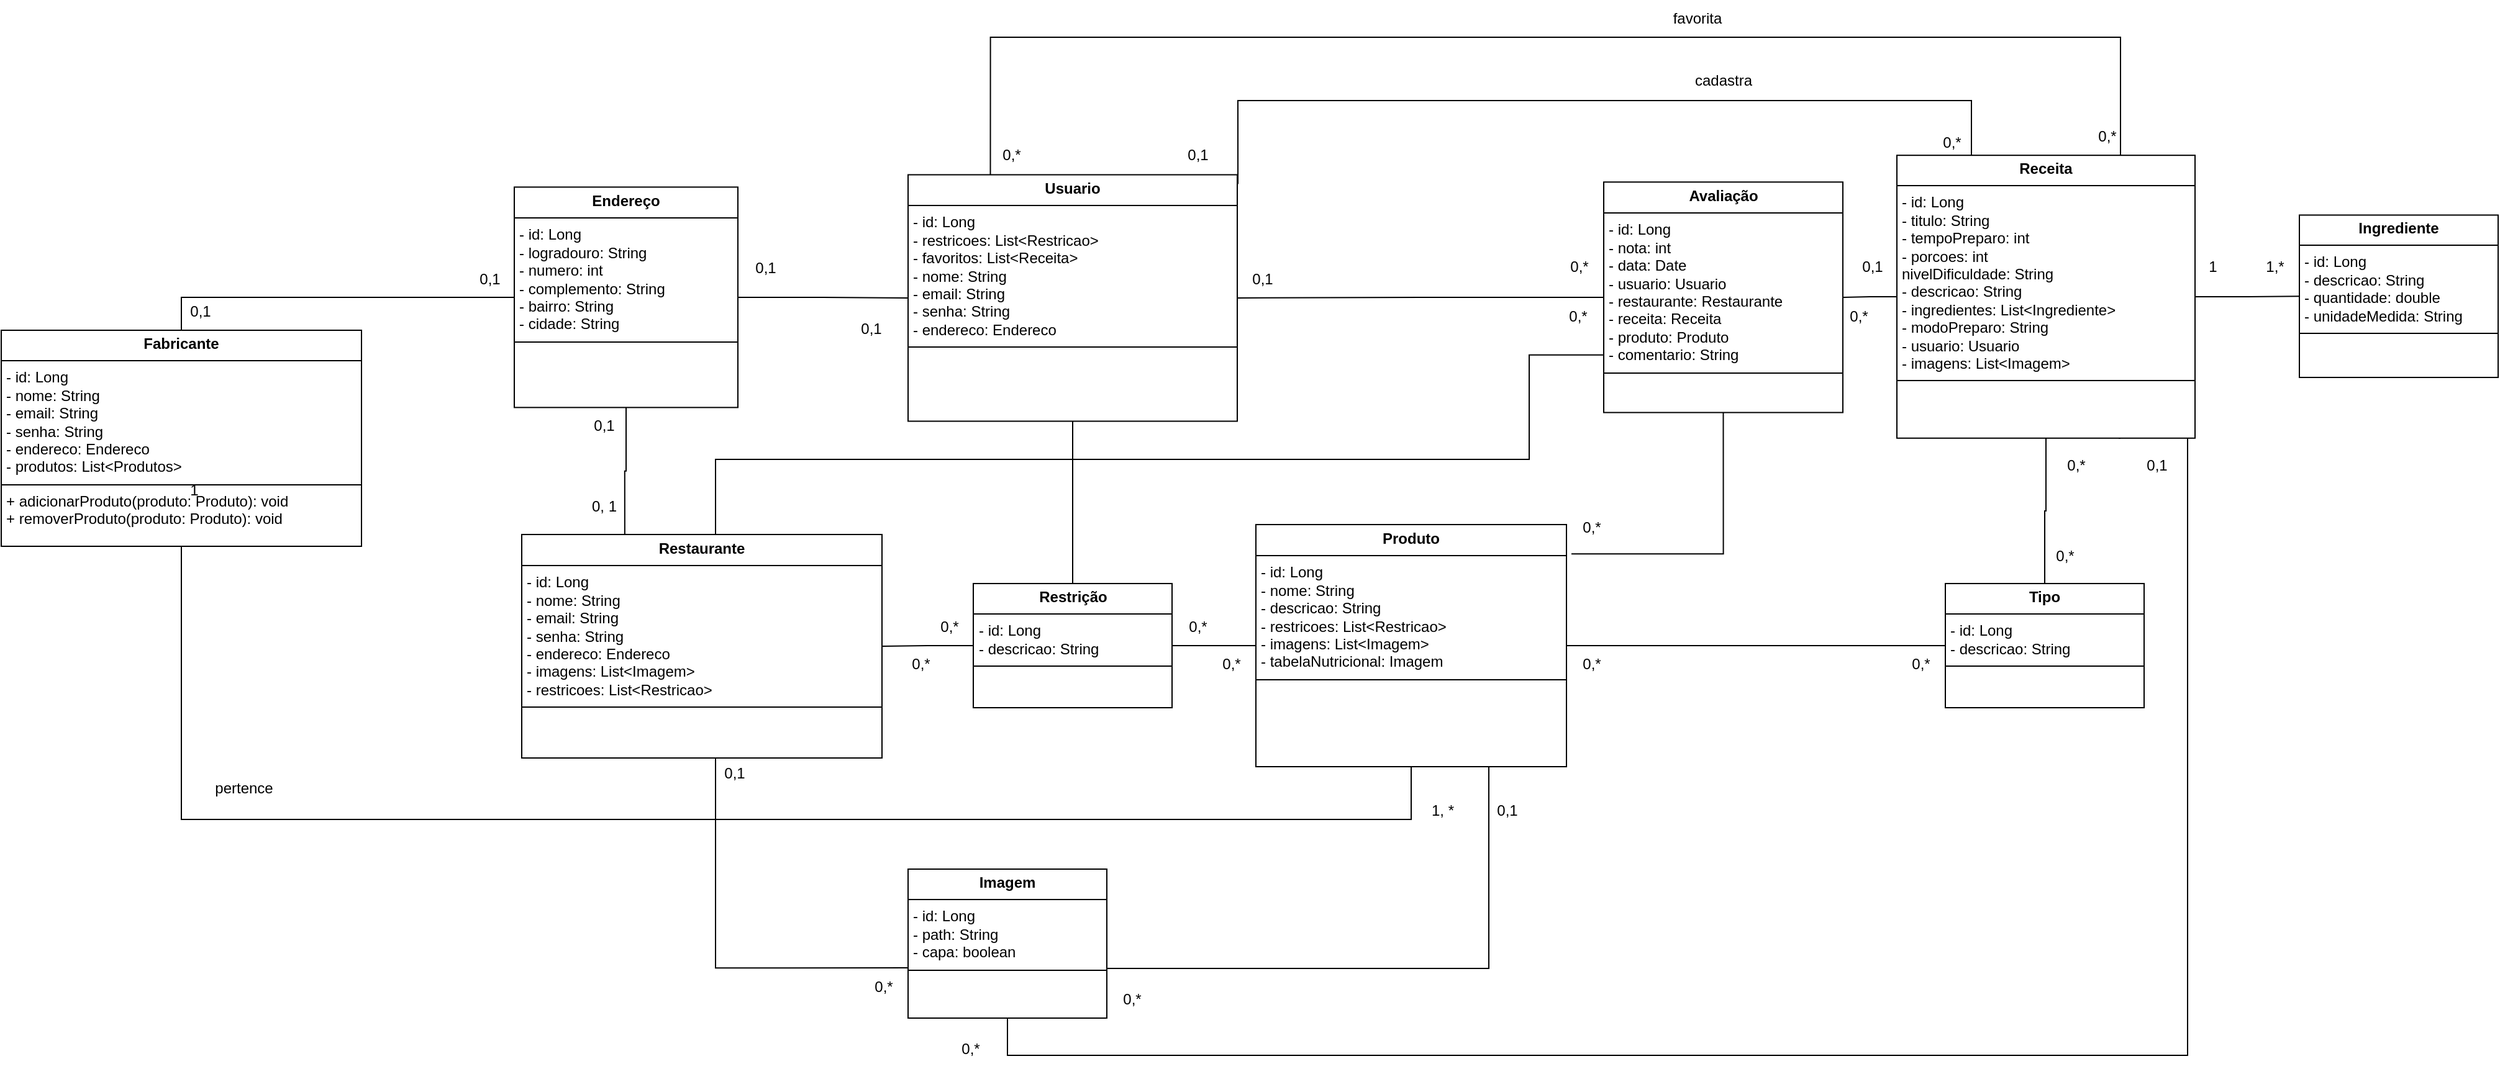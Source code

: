 <mxfile version="26.2.14">
  <diagram name="Page-1" id="fm4V-U-T63j1mZ8rU97S">
    <mxGraphModel grid="1" page="1" gridSize="10" guides="1" tooltips="1" connect="1" arrows="1" fold="1" pageScale="1" pageWidth="827" pageHeight="1169" math="0" shadow="0">
      <root>
        <mxCell id="0" />
        <mxCell id="1" parent="0" />
        <mxCell id="nEOgjZOk1AkombSiTWOI-1" style="edgeStyle=orthogonalEdgeStyle;rounded=0;orthogonalLoop=1;jettySize=auto;html=1;exitX=0.5;exitY=0;exitDx=0;exitDy=0;entryX=0;entryY=0.75;entryDx=0;entryDy=0;endArrow=none;startFill=0;" edge="1" parent="1" source="nEOgjZOk1AkombSiTWOI-2" target="nEOgjZOk1AkombSiTWOI-23">
          <mxGeometry relative="1" as="geometry">
            <Array as="points">
              <mxPoint x="175" y="380" />
              <mxPoint x="830" y="380" />
              <mxPoint x="830" y="296" />
            </Array>
          </mxGeometry>
        </mxCell>
        <mxCell id="71DjqfGW_mVGEjH5xwHn-4" style="edgeStyle=orthogonalEdgeStyle;rounded=0;orthogonalLoop=1;jettySize=auto;html=1;exitX=0.5;exitY=1;exitDx=0;exitDy=0;entryX=0.011;entryY=0.663;entryDx=0;entryDy=0;entryPerimeter=0;endArrow=none;startFill=0;" edge="1" parent="1" source="nEOgjZOk1AkombSiTWOI-2" target="71DjqfGW_mVGEjH5xwHn-1">
          <mxGeometry relative="1" as="geometry">
            <Array as="points">
              <mxPoint x="175" y="790" />
            </Array>
          </mxGeometry>
        </mxCell>
        <mxCell id="nEOgjZOk1AkombSiTWOI-2" value="&lt;p style=&quot;margin:0px;margin-top:4px;text-align:center;&quot;&gt;&lt;b&gt;Restaurante&lt;/b&gt;&lt;/p&gt;&lt;hr size=&quot;1&quot; style=&quot;border-style:solid;&quot;&gt;&lt;p style=&quot;margin:0px;margin-left:4px;&quot;&gt;- id: Long&lt;/p&gt;&lt;p style=&quot;margin: 0px 0px 0px 4px;&quot;&gt;- nome: String&lt;/p&gt;&lt;p style=&quot;margin: 0px 0px 0px 4px;&quot;&gt;- email: String&lt;/p&gt;&lt;p style=&quot;margin: 0px 0px 0px 4px;&quot;&gt;- senha: String&lt;br&gt;&lt;/p&gt;&lt;p style=&quot;margin: 0px 0px 0px 4px;&quot;&gt;- endereco: Endereco&lt;/p&gt;&lt;p style=&quot;margin:0px;margin-left:4px;&quot;&gt;- imagens: List&amp;lt;Imagem&amp;gt;&lt;/p&gt;&lt;p style=&quot;margin:0px;margin-left:4px;&quot;&gt;- restricoes: List&amp;lt;Restricao&amp;gt;&lt;/p&gt;&lt;hr size=&quot;1&quot; style=&quot;border-style:solid;&quot;&gt;&lt;div&gt;&lt;br&gt;&lt;/div&gt;" style="verticalAlign=top;align=left;overflow=fill;html=1;whiteSpace=wrap;" vertex="1" parent="1">
          <mxGeometry x="19" y="440.5" width="290" height="180" as="geometry" />
        </mxCell>
        <mxCell id="nEOgjZOk1AkombSiTWOI-4" style="edgeStyle=orthogonalEdgeStyle;rounded=0;orthogonalLoop=1;jettySize=auto;html=1;exitX=1.016;exitY=0.121;exitDx=0;exitDy=0;entryX=0.5;entryY=1;entryDx=0;entryDy=0;endArrow=none;startFill=0;exitPerimeter=0;" edge="1" parent="1" source="nEOgjZOk1AkombSiTWOI-5" target="nEOgjZOk1AkombSiTWOI-23">
          <mxGeometry relative="1" as="geometry" />
        </mxCell>
        <mxCell id="71DjqfGW_mVGEjH5xwHn-3" style="edgeStyle=orthogonalEdgeStyle;rounded=0;orthogonalLoop=1;jettySize=auto;html=1;exitX=0.75;exitY=1;exitDx=0;exitDy=0;entryX=1.002;entryY=0.667;entryDx=0;entryDy=0;endArrow=none;startFill=0;entryPerimeter=0;" edge="1" parent="1" source="nEOgjZOk1AkombSiTWOI-5" target="71DjqfGW_mVGEjH5xwHn-1">
          <mxGeometry relative="1" as="geometry" />
        </mxCell>
        <mxCell id="nEOgjZOk1AkombSiTWOI-5" value="&lt;p style=&quot;margin:0px;margin-top:4px;text-align:center;&quot;&gt;&lt;b&gt;Produto&lt;/b&gt;&lt;/p&gt;&lt;hr size=&quot;1&quot; style=&quot;border-style:solid;&quot;&gt;&lt;p style=&quot;margin:0px;margin-left:4px;&quot;&gt;- id: Long&lt;/p&gt;&lt;p style=&quot;margin:0px;margin-left:4px;&quot;&gt;- nome: String&lt;/p&gt;&lt;p style=&quot;margin:0px;margin-left:4px;&quot;&gt;- descricao: String&lt;/p&gt;&lt;p style=&quot;margin:0px;margin-left:4px;&quot;&gt;- restricoes: List&amp;lt;Restricao&amp;gt;&lt;/p&gt;&lt;p style=&quot;margin:0px;margin-left:4px;&quot;&gt;- imagens: List&amp;lt;Imagem&amp;gt;&lt;/p&gt;&lt;p style=&quot;margin:0px;margin-left:4px;&quot;&gt;- tabelaNutricional: Imagem&lt;/p&gt;&lt;hr size=&quot;1&quot; style=&quot;border-style:solid;&quot;&gt;" style="verticalAlign=top;align=left;overflow=fill;html=1;whiteSpace=wrap;" vertex="1" parent="1">
          <mxGeometry x="610" y="432.5" width="250" height="195" as="geometry" />
        </mxCell>
        <mxCell id="nEOgjZOk1AkombSiTWOI-7" style="edgeStyle=orthogonalEdgeStyle;rounded=0;orthogonalLoop=1;jettySize=auto;html=1;exitX=0.5;exitY=1;exitDx=0;exitDy=0;entryX=0.5;entryY=1;entryDx=0;entryDy=0;endArrow=none;startFill=0;" edge="1" parent="1" source="nEOgjZOk1AkombSiTWOI-8" target="nEOgjZOk1AkombSiTWOI-5">
          <mxGeometry relative="1" as="geometry">
            <Array as="points">
              <mxPoint x="-255" y="670" />
              <mxPoint x="735" y="670" />
            </Array>
          </mxGeometry>
        </mxCell>
        <mxCell id="nEOgjZOk1AkombSiTWOI-8" value="&lt;p style=&quot;margin:0px;margin-top:4px;text-align:center;&quot;&gt;&lt;b&gt;Fabricante&lt;/b&gt;&lt;/p&gt;&lt;hr size=&quot;1&quot; style=&quot;border-style:solid;&quot;&gt;&lt;p style=&quot;margin:0px;margin-left:4px;&quot;&gt;- id: Long&lt;/p&gt;&lt;p style=&quot;margin: 0px 0px 0px 4px;&quot;&gt;- nome: String&lt;/p&gt;&lt;p style=&quot;margin: 0px 0px 0px 4px;&quot;&gt;- email: String&lt;/p&gt;&lt;p style=&quot;margin: 0px 0px 0px 4px;&quot;&gt;- senha: String&lt;br&gt;&lt;/p&gt;&lt;p style=&quot;margin: 0px 0px 0px 4px;&quot;&gt;- endereco: Endereco&lt;/p&gt;&lt;p style=&quot;margin:0px;margin-left:4px;&quot;&gt;&lt;span style=&quot;background-color: transparent; color: light-dark(rgb(0, 0, 0), rgb(255, 255, 255));&quot;&gt;- produtos: List&amp;lt;Produtos&amp;gt;&lt;/span&gt;&lt;/p&gt;&lt;p style=&quot;margin:0px;margin-left:4px;&quot;&gt;&lt;/p&gt;&lt;hr size=&quot;1&quot; style=&quot;border-style:solid;&quot;&gt;&lt;p style=&quot;margin: 0px 0px 0px 4px; padding-bottom: 0px;&quot;&gt;+ adicionarProduto(produto: Produto): void&lt;br&gt;+ removerProduto(produto: Produto): void&lt;/p&gt;&lt;p style=&quot;margin: 0px 0px 0px 4px; padding-bottom: 0px;&quot;&gt;&lt;br&gt;&lt;/p&gt;" style="verticalAlign=top;align=left;overflow=fill;html=1;whiteSpace=wrap;" vertex="1" parent="1">
          <mxGeometry x="-400" y="276" width="290" height="174" as="geometry" />
        </mxCell>
        <mxCell id="nEOgjZOk1AkombSiTWOI-9" style="edgeStyle=orthogonalEdgeStyle;rounded=0;orthogonalLoop=1;jettySize=auto;html=1;exitX=0.5;exitY=1;exitDx=0;exitDy=0;strokeColor=default;curved=0;endArrow=none;startFill=0;shadow=0;flowAnimation=0;" edge="1" parent="1" source="nEOgjZOk1AkombSiTWOI-11" target="nEOgjZOk1AkombSiTWOI-18">
          <mxGeometry relative="1" as="geometry" />
        </mxCell>
        <mxCell id="nEOgjZOk1AkombSiTWOI-10" style="edgeStyle=orthogonalEdgeStyle;rounded=0;orthogonalLoop=1;jettySize=auto;html=1;exitX=0.25;exitY=0;exitDx=0;exitDy=0;entryX=0.75;entryY=0;entryDx=0;entryDy=0;endArrow=none;startFill=0;" edge="1" parent="1" source="nEOgjZOk1AkombSiTWOI-11" target="nEOgjZOk1AkombSiTWOI-15">
          <mxGeometry relative="1" as="geometry">
            <Array as="points">
              <mxPoint x="630" y="40" />
              <mxPoint x="1280" y="40" />
            </Array>
          </mxGeometry>
        </mxCell>
        <mxCell id="nEOgjZOk1AkombSiTWOI-11" value="&lt;p style=&quot;margin:0px;margin-top:4px;text-align:center;&quot;&gt;&lt;b&gt;Usuario&lt;/b&gt;&lt;/p&gt;&lt;hr size=&quot;1&quot; style=&quot;border-style:solid;&quot;&gt;&lt;p style=&quot;margin:0px;margin-left:4px;&quot;&gt;- id: Long&lt;/p&gt;&lt;p style=&quot;margin:0px;margin-left:4px;&quot;&gt;- restricoes: List&amp;lt;Restricao&amp;gt;&lt;/p&gt;&lt;p style=&quot;margin:0px;margin-left:4px;&quot;&gt;- favoritos: List&amp;lt;Receita&amp;gt;&lt;/p&gt;&lt;p style=&quot;margin: 0px 0px 0px 4px;&quot;&gt;- nome: String&lt;/p&gt;&lt;p style=&quot;margin: 0px 0px 0px 4px;&quot;&gt;- email: String&lt;/p&gt;&lt;p style=&quot;margin: 0px 0px 0px 4px;&quot;&gt;- senha: String&lt;br&gt;&lt;/p&gt;&lt;p style=&quot;margin: 0px 0px 0px 4px;&quot;&gt;- endereco: Endereco&lt;/p&gt;&lt;hr size=&quot;1&quot; style=&quot;border-style:solid;&quot;&gt;&lt;p style=&quot;margin:0px;margin-left:4px;&quot;&gt;&lt;br&gt;&lt;/p&gt;" style="verticalAlign=top;align=left;overflow=fill;html=1;whiteSpace=wrap;" vertex="1" parent="1">
          <mxGeometry x="330" y="150.75" width="265" height="198.51" as="geometry" />
        </mxCell>
        <mxCell id="nEOgjZOk1AkombSiTWOI-12" style="edgeStyle=orthogonalEdgeStyle;rounded=0;orthogonalLoop=1;jettySize=auto;html=1;exitX=0;exitY=0.5;exitDx=0;exitDy=0;entryX=1;entryY=0.5;entryDx=0;entryDy=0;endArrow=none;startFill=0;" edge="1" parent="1" source="nEOgjZOk1AkombSiTWOI-15" target="nEOgjZOk1AkombSiTWOI-23">
          <mxGeometry relative="1" as="geometry" />
        </mxCell>
        <mxCell id="nEOgjZOk1AkombSiTWOI-13" style="edgeStyle=orthogonalEdgeStyle;rounded=0;orthogonalLoop=1;jettySize=auto;html=1;exitX=0.5;exitY=1;exitDx=0;exitDy=0;entryX=0.5;entryY=0;entryDx=0;entryDy=0;endArrow=none;startFill=0;" edge="1" parent="1" source="nEOgjZOk1AkombSiTWOI-15" target="nEOgjZOk1AkombSiTWOI-25">
          <mxGeometry relative="1" as="geometry" />
        </mxCell>
        <mxCell id="nEOgjZOk1AkombSiTWOI-14" style="edgeStyle=orthogonalEdgeStyle;rounded=0;orthogonalLoop=1;jettySize=auto;html=1;exitX=0.25;exitY=0;exitDx=0;exitDy=0;endArrow=none;startFill=0;entryX=1.002;entryY=0.038;entryDx=0;entryDy=0;entryPerimeter=0;" edge="1" parent="1" source="nEOgjZOk1AkombSiTWOI-15" target="nEOgjZOk1AkombSiTWOI-11">
          <mxGeometry relative="1" as="geometry">
            <Array as="points">
              <mxPoint x="1186" y="91" />
              <mxPoint x="596" y="91" />
            </Array>
            <mxPoint x="800" y="90" as="targetPoint" />
          </mxGeometry>
        </mxCell>
        <mxCell id="71DjqfGW_mVGEjH5xwHn-15" style="edgeStyle=orthogonalEdgeStyle;rounded=0;orthogonalLoop=1;jettySize=auto;html=1;exitX=0.75;exitY=1;exitDx=0;exitDy=0;entryX=0.5;entryY=1;entryDx=0;entryDy=0;endArrow=none;startFill=0;" edge="1" parent="1" source="nEOgjZOk1AkombSiTWOI-15" target="71DjqfGW_mVGEjH5xwHn-1">
          <mxGeometry relative="1" as="geometry">
            <Array as="points">
              <mxPoint x="1305" y="290" />
              <mxPoint x="1360" y="290" />
              <mxPoint x="1360" y="860" />
              <mxPoint x="410" y="860" />
            </Array>
          </mxGeometry>
        </mxCell>
        <mxCell id="swKPpNkt_we5vq44SFvj-2" style="edgeStyle=orthogonalEdgeStyle;rounded=0;orthogonalLoop=1;jettySize=auto;html=1;entryX=0;entryY=0.5;entryDx=0;entryDy=0;endArrow=none;startFill=0;" edge="1" parent="1" source="nEOgjZOk1AkombSiTWOI-15" target="swKPpNkt_we5vq44SFvj-1">
          <mxGeometry relative="1" as="geometry" />
        </mxCell>
        <mxCell id="nEOgjZOk1AkombSiTWOI-15" value="&lt;p style=&quot;margin:0px;margin-top:4px;text-align:center;&quot;&gt;&lt;b&gt;Receita&lt;/b&gt;&lt;/p&gt;&lt;hr size=&quot;1&quot; style=&quot;border-style:solid;&quot;&gt;&lt;p style=&quot;margin:0px;margin-left:4px;&quot;&gt;- id: Long&lt;/p&gt;&lt;p style=&quot;margin:0px;margin-left:4px;&quot;&gt;- titulo: String&lt;/p&gt;&lt;p style=&quot;margin:0px;margin-left:4px;&quot;&gt;- tempoPreparo: int&lt;/p&gt;&lt;p style=&quot;margin:0px;margin-left:4px;&quot;&gt;- porcoes: int&lt;/p&gt;&lt;p style=&quot;margin:0px;margin-left:4px;&quot;&gt;nivelDificuldade: String&lt;/p&gt;&lt;p style=&quot;margin:0px;margin-left:4px;&quot;&gt;- descricao: String&lt;/p&gt;&lt;p style=&quot;margin:0px;margin-left:4px;&quot;&gt;- ingredientes: List&amp;lt;Ingrediente&amp;gt;&lt;/p&gt;&lt;p style=&quot;margin:0px;margin-left:4px;&quot;&gt;- modoPreparo: String&lt;/p&gt;&lt;p style=&quot;margin:0px;margin-left:4px;&quot;&gt;- usuario: Usuario&lt;/p&gt;&lt;p style=&quot;margin:0px;margin-left:4px;&quot;&gt;- imagens: List&amp;lt;Imagem&amp;gt;&lt;/p&gt;&lt;hr size=&quot;1&quot; style=&quot;border-style:solid;&quot;&gt;&lt;p style=&quot;margin:0px;margin-left:4px;&quot;&gt;&lt;br&gt;&lt;/p&gt;" style="verticalAlign=top;align=left;overflow=fill;html=1;whiteSpace=wrap;" vertex="1" parent="1">
          <mxGeometry x="1126" y="135.09" width="240" height="227.81" as="geometry" />
        </mxCell>
        <mxCell id="nEOgjZOk1AkombSiTWOI-16" style="edgeStyle=orthogonalEdgeStyle;rounded=0;orthogonalLoop=1;jettySize=auto;html=1;exitX=1;exitY=0.5;exitDx=0;exitDy=0;endArrow=none;startFill=0;" edge="1" parent="1" source="nEOgjZOk1AkombSiTWOI-18" target="nEOgjZOk1AkombSiTWOI-5">
          <mxGeometry relative="1" as="geometry" />
        </mxCell>
        <mxCell id="nEOgjZOk1AkombSiTWOI-17" style="edgeStyle=orthogonalEdgeStyle;rounded=0;orthogonalLoop=1;jettySize=auto;html=1;exitX=0;exitY=0.5;exitDx=0;exitDy=0;endArrow=none;startFill=0;" edge="1" parent="1" source="nEOgjZOk1AkombSiTWOI-18" target="nEOgjZOk1AkombSiTWOI-2">
          <mxGeometry relative="1" as="geometry" />
        </mxCell>
        <mxCell id="nEOgjZOk1AkombSiTWOI-18" value="&lt;p style=&quot;margin:0px;margin-top:4px;text-align:center;&quot;&gt;&lt;b&gt;Restrição&lt;/b&gt;&lt;/p&gt;&lt;hr size=&quot;1&quot; style=&quot;border-style:solid;&quot;&gt;&lt;p style=&quot;margin:0px;margin-left:4px;&quot;&gt;- id: Long&lt;/p&gt;&lt;p style=&quot;margin:0px;margin-left:4px;&quot;&gt;- descricao: String&lt;/p&gt;&lt;hr size=&quot;1&quot; style=&quot;border-style:solid;&quot;&gt;&lt;p style=&quot;margin:0px;margin-left:4px;&quot;&gt;&lt;br&gt;&lt;/p&gt;" style="verticalAlign=top;align=left;overflow=fill;html=1;whiteSpace=wrap;" vertex="1" parent="1">
          <mxGeometry x="382.5" y="480" width="160" height="100" as="geometry" />
        </mxCell>
        <mxCell id="nEOgjZOk1AkombSiTWOI-19" style="edgeStyle=orthogonalEdgeStyle;rounded=0;orthogonalLoop=1;jettySize=auto;html=1;exitX=0.5;exitY=1;exitDx=0;exitDy=0;endArrow=none;startFill=0;entryX=0.286;entryY=0;entryDx=0;entryDy=0;entryPerimeter=0;" edge="1" parent="1" source="nEOgjZOk1AkombSiTWOI-21" target="nEOgjZOk1AkombSiTWOI-2">
          <mxGeometry relative="1" as="geometry">
            <mxPoint x="105" y="165.01" as="targetPoint" />
          </mxGeometry>
        </mxCell>
        <mxCell id="kI_qK32XLkOcnoK87X2l-2" style="edgeStyle=orthogonalEdgeStyle;rounded=0;orthogonalLoop=1;jettySize=auto;html=1;endArrow=none;startFill=0;" edge="1" parent="1" source="nEOgjZOk1AkombSiTWOI-21" target="nEOgjZOk1AkombSiTWOI-11">
          <mxGeometry relative="1" as="geometry" />
        </mxCell>
        <mxCell id="kI_qK32XLkOcnoK87X2l-4" style="edgeStyle=orthogonalEdgeStyle;rounded=0;orthogonalLoop=1;jettySize=auto;html=1;entryX=0.5;entryY=0;entryDx=0;entryDy=0;endArrow=none;startFill=0;" edge="1" parent="1" source="nEOgjZOk1AkombSiTWOI-21" target="nEOgjZOk1AkombSiTWOI-8">
          <mxGeometry relative="1" as="geometry" />
        </mxCell>
        <mxCell id="nEOgjZOk1AkombSiTWOI-21" value="&lt;p style=&quot;margin:0px;margin-top:4px;text-align:center;&quot;&gt;&lt;b&gt;Endereço&lt;/b&gt;&lt;/p&gt;&lt;hr size=&quot;1&quot; style=&quot;border-style:solid;&quot;&gt;&lt;p style=&quot;margin:0px;margin-left:4px;&quot;&gt;- id: Long&lt;/p&gt;&lt;p style=&quot;margin:0px;margin-left:4px;&quot;&gt;- logradouro: String&lt;/p&gt;&lt;p style=&quot;margin:0px;margin-left:4px;&quot;&gt;- numero: int&lt;/p&gt;&lt;p style=&quot;margin:0px;margin-left:4px;&quot;&gt;- complemento: String&lt;/p&gt;&lt;p style=&quot;margin:0px;margin-left:4px;&quot;&gt;- bairro: String&lt;/p&gt;&lt;p style=&quot;margin:0px;margin-left:4px;&quot;&gt;- cidade: String&lt;/p&gt;&lt;hr size=&quot;1&quot; style=&quot;border-style:solid;&quot;&gt;&lt;p style=&quot;margin:0px;margin-left:4px;&quot;&gt;&lt;br&gt;&lt;/p&gt;" style="verticalAlign=top;align=left;overflow=fill;html=1;whiteSpace=wrap;" vertex="1" parent="1">
          <mxGeometry x="13" y="160.7" width="180" height="177.5" as="geometry" />
        </mxCell>
        <mxCell id="nEOgjZOk1AkombSiTWOI-22" style="edgeStyle=orthogonalEdgeStyle;rounded=0;orthogonalLoop=1;jettySize=auto;html=1;exitX=0;exitY=0.5;exitDx=0;exitDy=0;entryX=1;entryY=0.5;entryDx=0;entryDy=0;endArrow=none;startFill=0;" edge="1" parent="1" source="nEOgjZOk1AkombSiTWOI-23" target="nEOgjZOk1AkombSiTWOI-11">
          <mxGeometry relative="1" as="geometry" />
        </mxCell>
        <mxCell id="nEOgjZOk1AkombSiTWOI-23" value="&lt;p style=&quot;margin:0px;margin-top:4px;text-align:center;&quot;&gt;&lt;b&gt;Avaliação&lt;/b&gt;&lt;/p&gt;&lt;hr size=&quot;1&quot; style=&quot;border-style:solid;&quot;&gt;&lt;p style=&quot;margin:0px;margin-left:4px;&quot;&gt;- id: Long&lt;/p&gt;&lt;p style=&quot;margin:0px;margin-left:4px;&quot;&gt;- nota: int&lt;/p&gt;&lt;p style=&quot;margin:0px;margin-left:4px;&quot;&gt;- data: Date&lt;/p&gt;&lt;p style=&quot;margin:0px;margin-left:4px;&quot;&gt;- usuario: Usuario&lt;/p&gt;&lt;p style=&quot;margin:0px;margin-left:4px;&quot;&gt;- restaurante: Restaurante&lt;/p&gt;&lt;p style=&quot;margin:0px;margin-left:4px;&quot;&gt;- receita: Receita&lt;/p&gt;&lt;p style=&quot;margin:0px;margin-left:4px;&quot;&gt;- produto: Produto&lt;/p&gt;&lt;p style=&quot;margin:0px;margin-left:4px;&quot;&gt;- comentario: String&lt;/p&gt;&lt;hr size=&quot;1&quot; style=&quot;border-style:solid;&quot;&gt;&lt;p style=&quot;margin:0px;margin-left:4px;&quot;&gt;&lt;br&gt;&lt;/p&gt;" style="verticalAlign=top;align=left;overflow=fill;html=1;whiteSpace=wrap;" vertex="1" parent="1">
          <mxGeometry x="890" y="156.64" width="192.5" height="185.62" as="geometry" />
        </mxCell>
        <mxCell id="nEOgjZOk1AkombSiTWOI-24" style="edgeStyle=orthogonalEdgeStyle;rounded=0;orthogonalLoop=1;jettySize=auto;html=1;exitX=0;exitY=0.5;exitDx=0;exitDy=0;entryX=1;entryY=0.5;entryDx=0;entryDy=0;endArrow=none;startFill=0;" edge="1" parent="1" source="nEOgjZOk1AkombSiTWOI-25" target="nEOgjZOk1AkombSiTWOI-5">
          <mxGeometry relative="1" as="geometry" />
        </mxCell>
        <mxCell id="nEOgjZOk1AkombSiTWOI-25" value="&lt;p style=&quot;margin:0px;margin-top:4px;text-align:center;&quot;&gt;&lt;b&gt;Tipo&lt;/b&gt;&lt;/p&gt;&lt;hr size=&quot;1&quot; style=&quot;border-style:solid;&quot;&gt;&lt;p style=&quot;margin:0px;margin-left:4px;&quot;&gt;- id: Long&lt;/p&gt;&lt;p style=&quot;margin:0px;margin-left:4px;&quot;&gt;- descricao: String&lt;/p&gt;&lt;hr size=&quot;1&quot; style=&quot;border-style:solid;&quot;&gt;&lt;p style=&quot;margin:0px;margin-left:4px;&quot;&gt;&lt;br&gt;&lt;/p&gt;" style="verticalAlign=top;align=left;overflow=fill;html=1;whiteSpace=wrap;" vertex="1" parent="1">
          <mxGeometry x="1165" y="480" width="160" height="100" as="geometry" />
        </mxCell>
        <mxCell id="nEOgjZOk1AkombSiTWOI-26" value="0,*" style="text;html=1;align=center;verticalAlign=middle;resizable=0;points=[];autosize=1;strokeColor=none;fillColor=none;" vertex="1" parent="1">
          <mxGeometry x="320" y="530" width="40" height="30" as="geometry" />
        </mxCell>
        <mxCell id="nEOgjZOk1AkombSiTWOI-27" value="0,*" style="text;html=1;align=center;verticalAlign=middle;resizable=0;points=[];autosize=1;strokeColor=none;fillColor=none;" vertex="1" parent="1">
          <mxGeometry x="342.5" y="500" width="40" height="30" as="geometry" />
        </mxCell>
        <mxCell id="nEOgjZOk1AkombSiTWOI-29" value="0,1" style="text;html=1;align=center;verticalAlign=middle;resizable=0;points=[];autosize=1;strokeColor=none;fillColor=none;" vertex="1" parent="1">
          <mxGeometry x="542.5" y="120" width="40" height="30" as="geometry" />
        </mxCell>
        <mxCell id="nEOgjZOk1AkombSiTWOI-32" value="1" style="text;html=1;align=center;verticalAlign=middle;resizable=0;points=[];autosize=1;strokeColor=none;fillColor=none;" vertex="1" parent="1">
          <mxGeometry x="1365" y="210" width="30" height="30" as="geometry" />
        </mxCell>
        <mxCell id="nEOgjZOk1AkombSiTWOI-33" value="1,*" style="text;html=1;align=center;verticalAlign=middle;resizable=0;points=[];autosize=1;strokeColor=none;fillColor=none;" vertex="1" parent="1">
          <mxGeometry x="1410" y="210" width="40" height="30" as="geometry" />
        </mxCell>
        <mxCell id="nEOgjZOk1AkombSiTWOI-37" value="0,*" style="text;html=1;align=center;verticalAlign=middle;resizable=0;points=[];autosize=1;strokeColor=none;fillColor=none;" vertex="1" parent="1">
          <mxGeometry x="849.25" y="250" width="40" height="30" as="geometry" />
        </mxCell>
        <mxCell id="nEOgjZOk1AkombSiTWOI-38" value="1" style="text;html=1;align=center;verticalAlign=middle;resizable=0;points=[];autosize=1;strokeColor=none;fillColor=none;" vertex="1" parent="1">
          <mxGeometry x="-260" y="390" width="30" height="30" as="geometry" />
        </mxCell>
        <mxCell id="nEOgjZOk1AkombSiTWOI-39" value="0,*" style="text;html=1;align=center;verticalAlign=middle;resizable=0;points=[];autosize=1;strokeColor=none;fillColor=none;" vertex="1" parent="1">
          <mxGeometry x="1150" y="110" width="40" height="30" as="geometry" />
        </mxCell>
        <mxCell id="nEOgjZOk1AkombSiTWOI-40" value="cadastra" style="text;html=1;align=center;verticalAlign=middle;resizable=0;points=[];autosize=1;strokeColor=none;fillColor=none;" vertex="1" parent="1">
          <mxGeometry x="950.5" y="60" width="70" height="30" as="geometry" />
        </mxCell>
        <mxCell id="nEOgjZOk1AkombSiTWOI-42" value="favorita" style="text;html=1;align=center;verticalAlign=middle;resizable=0;points=[];autosize=1;strokeColor=none;fillColor=none;" vertex="1" parent="1">
          <mxGeometry x="935" y="10" width="60" height="30" as="geometry" />
        </mxCell>
        <mxCell id="nEOgjZOk1AkombSiTWOI-43" value="0,*" style="text;html=1;align=center;verticalAlign=middle;resizable=0;points=[];autosize=1;strokeColor=none;fillColor=none;" vertex="1" parent="1">
          <mxGeometry x="1241" y="442.5" width="40" height="30" as="geometry" />
        </mxCell>
        <mxCell id="nEOgjZOk1AkombSiTWOI-44" value="0,*" style="text;html=1;align=center;verticalAlign=middle;resizable=0;points=[];autosize=1;strokeColor=none;fillColor=none;" vertex="1" parent="1">
          <mxGeometry x="1075" y="250" width="40" height="30" as="geometry" />
        </mxCell>
        <mxCell id="nEOgjZOk1AkombSiTWOI-45" value="0,*" style="text;html=1;align=center;verticalAlign=middle;resizable=0;points=[];autosize=1;strokeColor=none;fillColor=none;" vertex="1" parent="1">
          <mxGeometry x="850" y="210" width="40" height="30" as="geometry" />
        </mxCell>
        <mxCell id="nEOgjZOk1AkombSiTWOI-46" value="0,1" style="text;html=1;align=center;verticalAlign=middle;resizable=0;points=[];autosize=1;strokeColor=none;fillColor=none;" vertex="1" parent="1">
          <mxGeometry x="1086" y="210" width="40" height="30" as="geometry" />
        </mxCell>
        <mxCell id="nEOgjZOk1AkombSiTWOI-47" value="0,*" style="text;html=1;align=center;verticalAlign=middle;resizable=0;points=[];autosize=1;strokeColor=none;fillColor=none;" vertex="1" parent="1">
          <mxGeometry x="860" y="530" width="40" height="30" as="geometry" />
        </mxCell>
        <mxCell id="nEOgjZOk1AkombSiTWOI-49" value="0,*" style="text;html=1;align=center;verticalAlign=middle;resizable=0;points=[];autosize=1;strokeColor=none;fillColor=none;" vertex="1" parent="1">
          <mxGeometry x="542.5" y="500" width="40" height="30" as="geometry" />
        </mxCell>
        <mxCell id="nEOgjZOk1AkombSiTWOI-50" value="0,*" style="text;html=1;align=center;verticalAlign=middle;resizable=0;points=[];autosize=1;strokeColor=none;fillColor=none;" vertex="1" parent="1">
          <mxGeometry x="860" y="420" width="40" height="30" as="geometry" />
        </mxCell>
        <mxCell id="nEOgjZOk1AkombSiTWOI-51" value="0,*" style="text;html=1;align=center;verticalAlign=middle;resizable=0;points=[];autosize=1;strokeColor=none;fillColor=none;" vertex="1" parent="1">
          <mxGeometry x="1250" y="370" width="40" height="30" as="geometry" />
        </mxCell>
        <mxCell id="nEOgjZOk1AkombSiTWOI-56" value="0,*" style="text;html=1;align=center;verticalAlign=middle;resizable=0;points=[];autosize=1;strokeColor=none;fillColor=none;" vertex="1" parent="1">
          <mxGeometry x="1275" y="105.09" width="40" height="30" as="geometry" />
        </mxCell>
        <mxCell id="nEOgjZOk1AkombSiTWOI-57" value="0,*" style="text;html=1;align=center;verticalAlign=middle;resizable=0;points=[];autosize=1;strokeColor=none;fillColor=none;" vertex="1" parent="1">
          <mxGeometry x="393" y="120" width="40" height="30" as="geometry" />
        </mxCell>
        <mxCell id="71DjqfGW_mVGEjH5xwHn-1" value="&lt;p style=&quot;margin:0px;margin-top:4px;text-align:center;&quot;&gt;&lt;b&gt;Imagem&lt;/b&gt;&lt;/p&gt;&lt;hr size=&quot;1&quot; style=&quot;border-style:solid;&quot;&gt;&lt;p style=&quot;margin:0px;margin-left:4px;&quot;&gt;- id: Long&lt;/p&gt;&lt;p style=&quot;margin:0px;margin-left:4px;&quot;&gt;- path: String&lt;/p&gt;&lt;p style=&quot;margin:0px;margin-left:4px;&quot;&gt;- capa: boolean&lt;/p&gt;&lt;hr size=&quot;1&quot; style=&quot;border-style:solid;&quot;&gt;" style="verticalAlign=top;align=left;overflow=fill;html=1;whiteSpace=wrap;" vertex="1" parent="1">
          <mxGeometry x="330" y="710" width="160" height="120" as="geometry" />
        </mxCell>
        <mxCell id="71DjqfGW_mVGEjH5xwHn-6" value="0,*" style="text;html=1;align=center;verticalAlign=middle;resizable=0;points=[];autosize=1;strokeColor=none;fillColor=none;" vertex="1" parent="1">
          <mxGeometry x="1125" y="530" width="40" height="30" as="geometry" />
        </mxCell>
        <mxCell id="71DjqfGW_mVGEjH5xwHn-7" value="0,*" style="text;html=1;align=center;verticalAlign=middle;resizable=0;points=[];autosize=1;strokeColor=none;fillColor=none;" vertex="1" parent="1">
          <mxGeometry x="360" y="840" width="40" height="30" as="geometry" />
        </mxCell>
        <mxCell id="71DjqfGW_mVGEjH5xwHn-10" value="0,1" style="text;html=1;align=center;verticalAlign=middle;resizable=0;points=[];autosize=1;strokeColor=none;fillColor=none;" vertex="1" parent="1">
          <mxGeometry x="792" y="647.5" width="40" height="30" as="geometry" />
        </mxCell>
        <mxCell id="nEOgjZOk1AkombSiTWOI-36" value="0,*" style="text;html=1;align=center;verticalAlign=middle;resizable=0;points=[];autosize=1;strokeColor=none;fillColor=none;" vertex="1" parent="1">
          <mxGeometry x="570" y="530" width="40" height="30" as="geometry" />
        </mxCell>
        <mxCell id="71DjqfGW_mVGEjH5xwHn-17" value="pertence" style="text;html=1;align=center;verticalAlign=middle;resizable=0;points=[];autosize=1;strokeColor=none;fillColor=none;" vertex="1" parent="1">
          <mxGeometry x="-240" y="630" width="70" height="30" as="geometry" />
        </mxCell>
        <mxCell id="swKPpNkt_we5vq44SFvj-1" value="&lt;p style=&quot;margin:0px;margin-top:4px;text-align:center;&quot;&gt;&lt;b&gt;Ingrediente&lt;/b&gt;&lt;/p&gt;&lt;hr size=&quot;1&quot; style=&quot;border-style:solid;&quot;&gt;&lt;p style=&quot;margin:0px;margin-left:4px;&quot;&gt;- id: Long&lt;/p&gt;&lt;p style=&quot;margin:0px;margin-left:4px;&quot;&gt;- descricao: String&lt;/p&gt;&lt;p style=&quot;margin:0px;margin-left:4px;&quot;&gt;- quantidade: double&lt;/p&gt;&lt;p style=&quot;margin:0px;margin-left:4px;&quot;&gt;&lt;span style=&quot;background-color: transparent; color: light-dark(rgb(0, 0, 0), rgb(255, 255, 255));&quot;&gt;- unidadeMedida: String&lt;/span&gt;&lt;/p&gt;&lt;hr size=&quot;1&quot; style=&quot;border-style:solid;&quot;&gt;&lt;p style=&quot;margin:0px;margin-left:4px;&quot;&gt;&lt;br&gt;&lt;/p&gt;" style="verticalAlign=top;align=left;overflow=fill;html=1;whiteSpace=wrap;" vertex="1" parent="1">
          <mxGeometry x="1450" y="183.23" width="160" height="130.77" as="geometry" />
        </mxCell>
        <mxCell id="dTmkEUbMhwk1Oy_orv1D-4" value="1, *" style="text;html=1;align=center;verticalAlign=middle;resizable=0;points=[];autosize=1;strokeColor=none;fillColor=none;" vertex="1" parent="1">
          <mxGeometry x="740" y="647.5" width="40" height="30" as="geometry" />
        </mxCell>
        <mxCell id="dTmkEUbMhwk1Oy_orv1D-5" value="0,1" style="text;html=1;align=center;verticalAlign=middle;resizable=0;points=[];autosize=1;strokeColor=none;fillColor=none;" vertex="1" parent="1">
          <mxGeometry x="280" y="260" width="40" height="30" as="geometry" />
        </mxCell>
        <mxCell id="dTmkEUbMhwk1Oy_orv1D-6" value="0, 1" style="text;html=1;align=center;verticalAlign=middle;resizable=0;points=[];autosize=1;strokeColor=none;fillColor=none;" vertex="1" parent="1">
          <mxGeometry x="65" y="402.5" width="40" height="30" as="geometry" />
        </mxCell>
        <mxCell id="dTmkEUbMhwk1Oy_orv1D-7" value="0,*" style="text;html=1;align=center;verticalAlign=middle;resizable=0;points=[];autosize=1;strokeColor=none;fillColor=none;" vertex="1" parent="1">
          <mxGeometry x="490" y="800" width="40" height="30" as="geometry" />
        </mxCell>
        <mxCell id="dTmkEUbMhwk1Oy_orv1D-8" value="0,1" style="text;html=1;align=center;verticalAlign=middle;resizable=0;points=[];autosize=1;strokeColor=none;fillColor=none;" vertex="1" parent="1">
          <mxGeometry x="595" y="220" width="40" height="30" as="geometry" />
        </mxCell>
        <mxCell id="dTmkEUbMhwk1Oy_orv1D-10" value="0,*" style="text;html=1;align=center;verticalAlign=middle;resizable=0;points=[];autosize=1;strokeColor=none;fillColor=none;" vertex="1" parent="1">
          <mxGeometry x="290" y="790" width="40" height="30" as="geometry" />
        </mxCell>
        <mxCell id="dTmkEUbMhwk1Oy_orv1D-11" value="0,1" style="text;html=1;align=center;verticalAlign=middle;resizable=0;points=[];autosize=1;strokeColor=none;fillColor=none;" vertex="1" parent="1">
          <mxGeometry x="170" y="617.5" width="40" height="30" as="geometry" />
        </mxCell>
        <mxCell id="dTmkEUbMhwk1Oy_orv1D-12" value="0,1" style="text;html=1;align=center;verticalAlign=middle;resizable=0;points=[];autosize=1;strokeColor=none;fillColor=none;" vertex="1" parent="1">
          <mxGeometry x="1315" y="370" width="40" height="30" as="geometry" />
        </mxCell>
        <mxCell id="kI_qK32XLkOcnoK87X2l-3" value="0,1" style="text;html=1;align=center;verticalAlign=middle;resizable=0;points=[];autosize=1;strokeColor=none;fillColor=none;" vertex="1" parent="1">
          <mxGeometry x="195" y="211" width="40" height="30" as="geometry" />
        </mxCell>
        <mxCell id="kI_qK32XLkOcnoK87X2l-5" value="0,1" style="text;html=1;align=center;verticalAlign=middle;resizable=0;points=[];autosize=1;strokeColor=none;fillColor=none;" vertex="1" parent="1">
          <mxGeometry x="-27" y="220" width="40" height="30" as="geometry" />
        </mxCell>
        <mxCell id="kI_qK32XLkOcnoK87X2l-6" value="0,1" style="text;html=1;align=center;verticalAlign=middle;resizable=0;points=[];autosize=1;strokeColor=none;fillColor=none;" vertex="1" parent="1">
          <mxGeometry x="-260" y="246" width="40" height="30" as="geometry" />
        </mxCell>
        <mxCell id="kI_qK32XLkOcnoK87X2l-7" value="0,1" style="text;html=1;align=center;verticalAlign=middle;resizable=0;points=[];autosize=1;strokeColor=none;fillColor=none;" vertex="1" parent="1">
          <mxGeometry x="65" y="337.9" width="40" height="30" as="geometry" />
        </mxCell>
      </root>
    </mxGraphModel>
  </diagram>
</mxfile>
